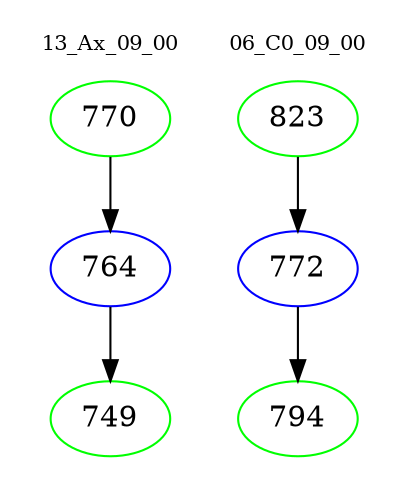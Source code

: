 digraph{
subgraph cluster_0 {
color = white
label = "13_Ax_09_00";
fontsize=10;
T0_770 [label="770", color="green"]
T0_770 -> T0_764 [color="black"]
T0_764 [label="764", color="blue"]
T0_764 -> T0_749 [color="black"]
T0_749 [label="749", color="green"]
}
subgraph cluster_1 {
color = white
label = "06_C0_09_00";
fontsize=10;
T1_823 [label="823", color="green"]
T1_823 -> T1_772 [color="black"]
T1_772 [label="772", color="blue"]
T1_772 -> T1_794 [color="black"]
T1_794 [label="794", color="green"]
}
}
